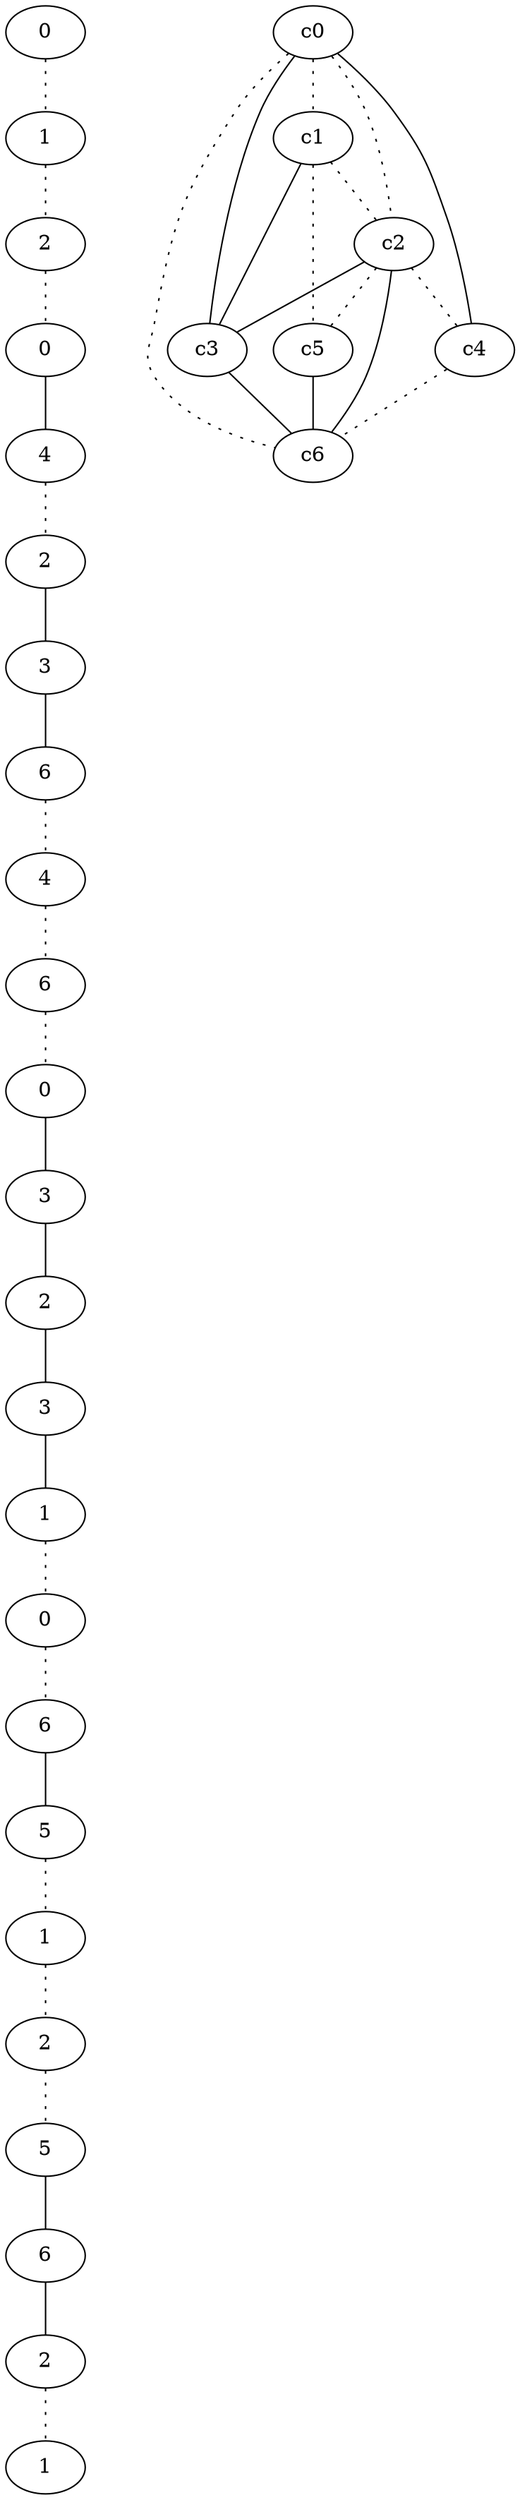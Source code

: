 graph {
a0[label=0];
a1[label=1];
a2[label=2];
a3[label=0];
a4[label=4];
a5[label=2];
a6[label=3];
a7[label=6];
a8[label=4];
a9[label=6];
a10[label=0];
a11[label=3];
a12[label=2];
a13[label=3];
a14[label=1];
a15[label=0];
a16[label=6];
a17[label=5];
a18[label=1];
a19[label=2];
a20[label=5];
a21[label=6];
a22[label=2];
a23[label=1];
a0 -- a1 [style=dotted];
a1 -- a2 [style=dotted];
a2 -- a3 [style=dotted];
a3 -- a4;
a4 -- a5 [style=dotted];
a5 -- a6;
a6 -- a7;
a7 -- a8 [style=dotted];
a8 -- a9 [style=dotted];
a9 -- a10 [style=dotted];
a10 -- a11;
a11 -- a12;
a12 -- a13;
a13 -- a14;
a14 -- a15 [style=dotted];
a15 -- a16 [style=dotted];
a16 -- a17;
a17 -- a18 [style=dotted];
a18 -- a19 [style=dotted];
a19 -- a20 [style=dotted];
a20 -- a21;
a21 -- a22;
a22 -- a23 [style=dotted];
c0 -- c1 [style=dotted];
c0 -- c2 [style=dotted];
c0 -- c3;
c0 -- c4;
c0 -- c6 [style=dotted];
c1 -- c2 [style=dotted];
c1 -- c3;
c1 -- c5 [style=dotted];
c2 -- c3;
c2 -- c4 [style=dotted];
c2 -- c5 [style=dotted];
c2 -- c6;
c3 -- c6;
c4 -- c6 [style=dotted];
c5 -- c6;
}
